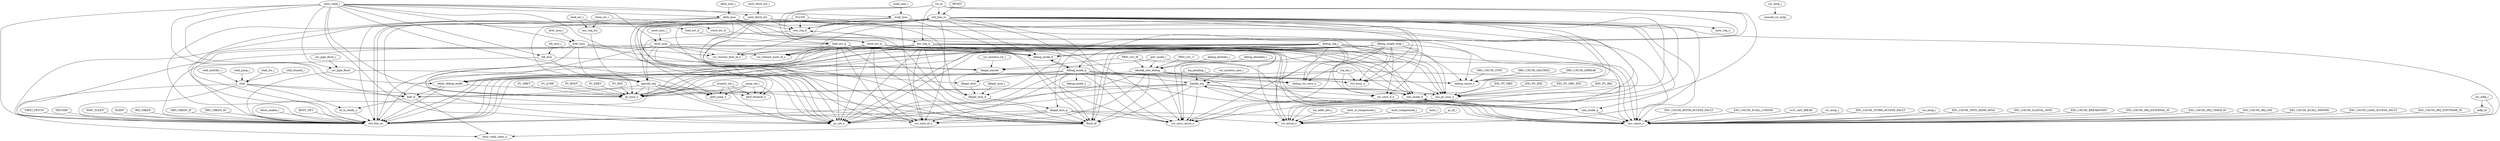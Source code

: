 strict digraph "" {
	RESET -> ctrl_fsm_cs	 [weight=1.0];
	enter_debug_mode -> ctrl_fsm_ns	 [weight=4.0];
	enter_debug_mode -> halt_if	 [weight=4.0];
	enter_debug_mode -> flush_id	 [weight=1.0];
	PC_ERET -> pc_mux_o	 [weight=1.0];
	exc_req_lsu -> special_req	 [weight=1.0];
	id_in_ready_o -> ctrl_fsm_ns	 [weight=1.0];
	instr_fetch_err -> pc_set_o	 [weight=1.0];
	instr_fetch_err -> ctrl_fsm_ns	 [weight=1.0];
	instr_fetch_err -> csr_save_cause_o	 [weight=1.0];
	instr_fetch_err -> csr_mtval_o	 [weight=4.0];
	instr_fetch_err -> csr_save_id_o	 [weight=1.0];
	instr_fetch_err -> exc_req_d	 [weight=1.0];
	instr_fetch_err -> exc_cause_o	 [weight=6.0];
	instr_fetch_err -> flush_id	 [weight=1.0];
	DBG_CAUSE_STEP -> debug_cause_o	 [weight=1.0];
	DBG_CAUSE_HALTREQ -> debug_cause_o	 [weight=1.0];
	DECODE -> ctrl_fsm_ns	 [weight=10.0];
	EXC_CAUSE_INSTR_ACCESS_FAULT -> exc_cause_o	 [weight=1.0];
	csr_mfip_i -> mfip_id	 [weight=135.0];
	csr_mfip_i -> exc_cause_o	 [weight=4.0];
	EXC_CAUSE_ECALL_UMODE -> exc_cause_o	 [weight=1.0];
	debug_mode_q -> enter_debug_mode	 [weight=1.0];
	debug_mode_q -> debug_csr_save_o	 [weight=1.0];
	debug_mode_q -> debug_mode_d	 [weight=1.0];
	debug_mode_q -> debug_mode_o	 [weight=1.0];
	debug_mode_q -> pc_set_o	 [weight=1.0];
	debug_mode_q -> ctrl_fsm_ns	 [weight=2.0];
	debug_mode_q -> csr_save_cause_o	 [weight=2.0];
	debug_mode_q -> exc_pc_mux_o	 [weight=1.0];
	debug_mode_q -> illegal_dret	 [weight=1.0];
	debug_mode_q -> debug_cause_o	 [weight=1.0];
	debug_mode_q -> handle_irq	 [weight=1.0];
	debug_mode_q -> csr_save_id_o	 [weight=2.0];
	debug_mode_q -> exc_cause_o	 [weight=1.0];
	debug_mode_q -> flush_id	 [weight=1.0];
	debug_mode_q -> ctrl_busy_o	 [weight=1.0];
	DBG_CAUSE_EBREAK -> debug_cause_o	 [weight=2.0];
	lsu_addr_last_i -> csr_mtval_o	 [weight=2.0];
	ebrk_insn -> pc_set_o	 [weight=1.0];
	ebrk_insn -> ctrl_fsm_ns	 [weight=1.0];
	ebrk_insn -> csr_save_cause_o	 [weight=1.0];
	ebrk_insn -> csr_mtval_o	 [weight=2.0];
	ebrk_insn -> csr_save_id_o	 [weight=1.0];
	ebrk_insn -> exc_req_d	 [weight=1.0];
	ebrk_insn -> exc_cause_o	 [weight=3.0];
	ebrk_insn -> flush_id	 [weight=1.0];
	nmi_mode_d -> nmi_mode_q	 [weight=1.0];
	PC_EXC -> pc_mux_o	 [weight=9.0];
	debug_mode_d -> debug_mode_q	 [weight=1.0];
	PRIV_LVL_U -> ebreak_into_debug	 [weight=1.0];
	nmi_mode_q -> nmi_mode_d	 [weight=3.0];
	nmi_mode_q -> handle_irq	 [weight=1.0];
	nmi_mode_q -> exc_cause_o	 [weight=5.0];
	csr_mstatus_tw_i -> illegal_umode	 [weight=1.0];
	jump_set_i -> pc_set_o	 [weight=1.0];
	jump_set_i -> perf_jump_o	 [weight=2.0];
	jump_set_i -> pc_mux_o	 [weight=1.0];
	jump_set_i -> perf_tbranch_o	 [weight=1.0];
	csr_pipe_flush_i -> csr_pipe_flush	 [weight=1.0];
	stall_branch_i -> stall	 [weight=1.0];
	wfi_insn -> ctrl_fsm_ns	 [weight=2.0];
	wfi_insn -> special_req	 [weight=1.0];
	wfi_insn -> illegal_umode	 [weight=1.0];
	sv2v_cast_89EA8 -> exc_cause_o	 [weight=1.0];
	PC_DRET -> pc_mux_o	 [weight=1.0];
	dret_insn_i -> dret_insn	 [weight=1.0];
	PC_JUMP -> pc_mux_o	 [weight=1.0];
	mfip_id -> exc_cause_o	 [weight=1.0];
	instr_fetch_err_i -> instr_fetch_err	 [weight=1.0];
	rst_ni -> debug_mode_q	 [weight=2.0];
	rst_ni -> nmi_mode_q	 [weight=2.0];
	rst_ni -> store_err_q	 [weight=2.0];
	rst_ni -> illegal_insn_q	 [weight=2.0];
	rst_ni -> exc_req_q	 [weight=2.0];
	rst_ni -> ctrl_fsm_cs	 [weight=2.0];
	rst_ni -> load_err_q	 [weight=2.0];
	branch_set_i -> pc_set_o	 [weight=1.0];
	branch_set_i -> perf_jump_o	 [weight=1.0];
	branch_set_i -> pc_mux_o	 [weight=1.0];
	branch_set_i -> perf_tbranch_o	 [weight=2.0];
	debug_ebreaku_i -> ebreak_into_debug	 [weight=1.0];
	ctrl_fsm_ns -> ctrl_fsm_cs	 [weight=1.0];
	stall -> id_in_ready_o	 [weight=1.0];
	stall -> ctrl_fsm_ns	 [weight=2.0];
	stall -> instr_valid_clear_o	 [weight=1.0];
	stall -> halt_if	 [weight=3.0];
	stall -> flush_id	 [weight=1.0];
	dret_insn -> debug_mode_d	 [weight=1.0];
	dret_insn -> pc_set_o	 [weight=1.0];
	dret_insn -> csr_restore_dret_id_o	 [weight=1.0];
	dret_insn -> ctrl_fsm_ns	 [weight=2.0];
	dret_insn -> special_req	 [weight=1.0];
	dret_insn -> pc_mux_o	 [weight=1.0];
	dret_insn -> illegal_dret	 [weight=1.0];
	PRIV_LVL_M -> ebreak_into_debug	 [weight=1.0];
	PRIV_LVL_M -> illegal_umode	 [weight=1.0];
	PRIV_LVL_M -> exc_cause_o	 [weight=1.0];
	PC_BOOT -> pc_mux_o	 [weight=3.0];
	stall_multdiv_i -> stall	 [weight=1.0];
	csr_msip_i -> exc_cause_o	 [weight=2.0];
	instr_valid_i -> enter_debug_mode	 [weight=1.0];
	instr_valid_i -> instr_fetch_err	 [weight=1.0];
	instr_valid_i -> ebrk_insn	 [weight=1.0];
	instr_valid_i -> pc_set_o	 [weight=1.0];
	instr_valid_i -> perf_jump_o	 [weight=1.0];
	instr_valid_i -> wfi_insn	 [weight=1.0];
	instr_valid_i -> ctrl_fsm_ns	 [weight=1.0];
	instr_valid_i -> dret_insn	 [weight=1.0];
	instr_valid_i -> ecall_insn	 [weight=1.0];
	instr_valid_i -> pc_mux_o	 [weight=1.0];
	instr_valid_i -> perf_tbranch_o	 [weight=1.0];
	instr_valid_i -> csr_pipe_flush	 [weight=1.0];
	instr_valid_i -> mret_insn	 [weight=1.0];
	instr_valid_i -> halt_if	 [weight=2.0];
	wfi_insn_i -> wfi_insn	 [weight=1.0];
	EXC_CAUSE_STORE_ACCESS_FAULT -> exc_cause_o	 [weight=1.0];
	instr_is_compressed_i -> csr_mtval_o	 [weight=1.0];
	csr_meip_i -> exc_cause_o	 [weight=3.0];
	ebreak_into_debug -> debug_csr_save_o	 [weight=1.0];
	ebreak_into_debug -> pc_set_o	 [weight=1.0];
	ebreak_into_debug -> ctrl_fsm_ns	 [weight=1.0];
	ebreak_into_debug -> csr_save_cause_o	 [weight=2.0];
	ebreak_into_debug -> debug_cause_o	 [weight=1.0];
	ebreak_into_debug -> csr_save_id_o	 [weight=2.0];
	ebreak_into_debug -> exc_cause_o	 [weight=1.0];
	ebreak_into_debug -> flush_id	 [weight=1.0];
	stall_jump_i -> stall	 [weight=1.0];
	EXC_PC_DBD -> exc_pc_mux_o	 [weight=3.0];
	ecall_insn -> pc_set_o	 [weight=1.0];
	ecall_insn -> ctrl_fsm_ns	 [weight=1.0];
	ecall_insn -> csr_save_cause_o	 [weight=1.0];
	ecall_insn -> csr_mtval_o	 [weight=2.0];
	ecall_insn -> csr_save_id_o	 [weight=1.0];
	ecall_insn -> exc_req_d	 [weight=1.0];
	ecall_insn -> exc_cause_o	 [weight=4.0];
	ecall_insn -> flush_id	 [weight=1.0];
	IRQ_TAKEN -> ctrl_fsm_ns	 [weight=3.0];
	EXC_CAUSE_INSN_ADDR_MISA -> exc_cause_o	 [weight=1.0];
	EXC_CAUSE_ILLEGAL_INSN -> exc_cause_o	 [weight=1.0];
	fetch_enable_i -> ctrl_fsm_ns	 [weight=1.0];
	special_req -> pc_set_o	 [weight=1.0];
	special_req -> perf_jump_o	 [weight=1.0];
	special_req -> ctrl_fsm_ns	 [weight=3.0];
	special_req -> pc_mux_o	 [weight=1.0];
	special_req -> perf_tbranch_o	 [weight=1.0];
	special_req -> halt_if	 [weight=3.0];
	special_req -> flush_id	 [weight=1.0];
	EXC_CAUSE_BREAKPOINT -> exc_cause_o	 [weight=1.0];
	EXC_PC_EXC -> exc_pc_mux_o	 [weight=1.0];
	debug_single_step_i -> enter_debug_mode	 [weight=1.0];
	debug_single_step_i -> debug_csr_save_o	 [weight=2.0];
	debug_single_step_i -> debug_mode_d	 [weight=2.0];
	debug_single_step_i -> pc_set_o	 [weight=2.0];
	debug_single_step_i -> ctrl_fsm_ns	 [weight=1.0];
	debug_single_step_i -> csr_save_cause_o	 [weight=2.0];
	debug_single_step_i -> exc_pc_mux_o	 [weight=2.0];
	debug_single_step_i -> csr_save_if_o	 [weight=2.0];
	debug_single_step_i -> pc_mux_o	 [weight=2.0];
	debug_single_step_i -> debug_cause_o	 [weight=4.0];
	debug_single_step_i -> flush_id	 [weight=2.0];
	debug_single_step_i -> ctrl_busy_o	 [weight=1.0];
	EXC_PC_DBG_EXC -> exc_pc_mux_o	 [weight=1.0];
	instr_compressed_i -> csr_mtval_o	 [weight=1.0];
	illegal_dret -> illegal_insn_d	 [weight=1.0];
	DBG_TAKEN_IF -> ctrl_fsm_ns	 [weight=3.0];
	DBG_TAKEN_ID -> ctrl_fsm_ns	 [weight=1.0];
	csr_mstatus_mie_i -> handle_irq	 [weight=1.0];
	store_err_q -> nmi_mode_d	 [weight=1.0];
	store_err_q -> debug_mode_d	 [weight=1.0];
	store_err_q -> pc_set_o	 [weight=10.0];
	store_err_q -> csr_restore_dret_id_o	 [weight=1.0];
	store_err_q -> csr_restore_mret_id_o	 [weight=1.0];
	store_err_q -> ctrl_fsm_ns	 [weight=3.0];
	store_err_q -> csr_save_cause_o	 [weight=8.0];
	store_err_q -> exc_pc_mux_o	 [weight=7.0];
	store_err_q -> csr_mtval_o	 [weight=6.0];
	store_err_q -> pc_mux_o	 [weight=9.0];
	store_err_q -> csr_save_id_o	 [weight=8.0];
	store_err_q -> exc_cause_o	 [weight=8.0];
	store_err_q -> flush_id	 [weight=1.0];
	EXC_CAUSE_IRQ_EXTERNAL_M -> exc_cause_o	 [weight=1.0];
	store_err_i -> exc_req_lsu	 [weight=1.0];
	store_err_i -> store_err_d	 [weight=1.0];
	store_err_d -> store_err_q	 [weight=1.0];
	illegal_umode -> illegal_insn_d	 [weight=1.0];
	debug_req_i -> enter_debug_mode	 [weight=1.0];
	debug_req_i -> debug_csr_save_o	 [weight=2.0];
	debug_req_i -> debug_mode_d	 [weight=2.0];
	debug_req_i -> pc_set_o	 [weight=2.0];
	debug_req_i -> ctrl_fsm_ns	 [weight=1.0];
	debug_req_i -> csr_save_cause_o	 [weight=2.0];
	debug_req_i -> exc_pc_mux_o	 [weight=2.0];
	debug_req_i -> csr_save_if_o	 [weight=2.0];
	debug_req_i -> pc_mux_o	 [weight=2.0];
	debug_req_i -> debug_cause_o	 [weight=2.0];
	debug_req_i -> flush_id	 [weight=2.0];
	debug_req_i -> ctrl_busy_o	 [weight=1.0];
	EXC_CAUSE_IRQ_TIMER_M -> exc_cause_o	 [weight=1.0];
	illegal_insn_q -> pc_set_o	 [weight=1.0];
	illegal_insn_q -> ctrl_fsm_ns	 [weight=1.0];
	illegal_insn_q -> csr_save_cause_o	 [weight=1.0];
	illegal_insn_q -> csr_mtval_o	 [weight=3.0];
	illegal_insn_q -> csr_save_id_o	 [weight=1.0];
	illegal_insn_q -> exc_cause_o	 [weight=5.0];
	illegal_insn_q -> flush_id	 [weight=1.0];
	csr_mtip_i -> unused_csr_mtip	 [weight=1.0];
	illegal_insn_d -> illegal_insn_q	 [weight=1.0];
	illegal_insn_d -> exc_req_d	 [weight=1.0];
	BOOT_SET -> ctrl_fsm_ns	 [weight=1.0];
	illegal_insn_i -> illegal_insn_d	 [weight=1.0];
	FIRST_FETCH -> ctrl_fsm_ns	 [weight=2.0];
	mret_insn_i -> mret_insn	 [weight=1.0];
	EXC_PC_IRQ -> exc_pc_mux_o	 [weight=6.0];
	FLUSH -> ctrl_fsm_ns	 [weight=1.0];
	FLUSH -> illegal_insn_d	 [weight=1.0];
	FLUSH -> exc_req_d	 [weight=1.0];
	irq_pending_i -> ctrl_fsm_ns	 [weight=1.0];
	irq_pending_i -> handle_irq	 [weight=1.0];
	irq_pending_i -> ctrl_busy_o	 [weight=1.0];
	csr_pipe_flush -> ctrl_fsm_ns	 [weight=1.0];
	csr_pipe_flush -> special_req	 [weight=1.0];
	handle_irq -> nmi_mode_d	 [weight=1.0];
	handle_irq -> pc_set_o	 [weight=5.0];
	handle_irq -> ctrl_fsm_ns	 [weight=3.0];
	handle_irq -> csr_save_cause_o	 [weight=5.0];
	handle_irq -> exc_pc_mux_o	 [weight=5.0];
	handle_irq -> csr_save_if_o	 [weight=5.0];
	handle_irq -> pc_mux_o	 [weight=5.0];
	handle_irq -> exc_cause_o	 [weight=5.0];
	handle_irq -> halt_if	 [weight=3.0];
	handle_irq -> flush_id	 [weight=2.0];
	EXC_CAUSE_IRQ_NM -> exc_cause_o	 [weight=1.0];
	mret_insn -> nmi_mode_d	 [weight=1.0];
	mret_insn -> debug_mode_d	 [weight=1.0];
	mret_insn -> pc_set_o	 [weight=2.0];
	mret_insn -> csr_restore_dret_id_o	 [weight=1.0];
	mret_insn -> csr_restore_mret_id_o	 [weight=1.0];
	mret_insn -> ctrl_fsm_ns	 [weight=2.0];
	mret_insn -> special_req	 [weight=1.0];
	mret_insn -> pc_mux_o	 [weight=2.0];
	mret_insn -> illegal_umode	 [weight=1.0];
	instr_i -> csr_mtval_o	 [weight=1.0];
	EXC_CAUSE_ECALL_MMODE -> exc_cause_o	 [weight=1.0];
	debug_ebreakm_i -> ebreak_into_debug	 [weight=1.0];
	exc_req_d -> special_req	 [weight=1.0];
	exc_req_d -> exc_req_q	 [weight=1.0];
	EXC_CAUSE_LOAD_ACCESS_FAULT -> exc_cause_o	 [weight=1.0];
	ecall_insn_i -> ecall_insn	 [weight=1.0];
	exc_req_q -> nmi_mode_d	 [weight=1.0];
	exc_req_q -> debug_mode_d	 [weight=1.0];
	exc_req_q -> pc_set_o	 [weight=10.0];
	exc_req_q -> csr_restore_dret_id_o	 [weight=1.0];
	exc_req_q -> csr_restore_mret_id_o	 [weight=1.0];
	exc_req_q -> ctrl_fsm_ns	 [weight=3.0];
	exc_req_q -> csr_save_cause_o	 [weight=8.0];
	exc_req_q -> exc_pc_mux_o	 [weight=7.0];
	exc_req_q -> csr_mtval_o	 [weight=4.0];
	exc_req_q -> pc_mux_o	 [weight=9.0];
	exc_req_q -> csr_save_id_o	 [weight=8.0];
	exc_req_q -> exc_cause_o	 [weight=6.0];
	exc_req_q -> flush_id	 [weight=1.0];
	pc_id_i -> csr_mtval_o	 [weight=1.0];
	stall_lsu_i -> stall	 [weight=1.0];
	ctrl_fsm_cs -> debug_csr_save_o	 [weight=3.0];
	ctrl_fsm_cs -> nmi_mode_d	 [weight=2.0];
	ctrl_fsm_cs -> debug_mode_d	 [weight=4.0];
	ctrl_fsm_cs -> pc_set_o	 [weight=21.0];
	ctrl_fsm_cs -> perf_jump_o	 [weight=1.0];
	ctrl_fsm_cs -> csr_restore_dret_id_o	 [weight=1.0];
	ctrl_fsm_cs -> csr_restore_mret_id_o	 [weight=1.0];
	ctrl_fsm_cs -> ctrl_fsm_ns	 [weight=36.0];
	ctrl_fsm_cs -> csr_save_cause_o	 [weight=16.0];
	ctrl_fsm_cs -> exc_pc_mux_o	 [weight=15.0];
	ctrl_fsm_cs -> csr_mtval_o	 [weight=4.0];
	ctrl_fsm_cs -> instr_req_o	 [weight=6.0];
	ctrl_fsm_cs -> csr_save_if_o	 [weight=7.0];
	ctrl_fsm_cs -> pc_mux_o	 [weight=20.0];
	ctrl_fsm_cs -> debug_cause_o	 [weight=3.0];
	ctrl_fsm_cs -> perf_tbranch_o	 [weight=1.0];
	ctrl_fsm_cs -> illegal_insn_d	 [weight=1.0];
	ctrl_fsm_cs -> csr_save_id_o	 [weight=9.0];
	ctrl_fsm_cs -> exc_req_d	 [weight=1.0];
	ctrl_fsm_cs -> exc_cause_o	 [weight=11.0];
	ctrl_fsm_cs -> halt_if	 [weight=21.0];
	ctrl_fsm_cs -> flush_id	 [weight=21.0];
	ctrl_fsm_cs -> ctrl_busy_o	 [weight=2.0];
	halt_if -> id_in_ready_o	 [weight=1.0];
	halt_if -> instr_valid_clear_o	 [weight=1.0];
	flush_id -> instr_valid_clear_o	 [weight=1.0];
	EXC_CAUSE_IRQ_SOFTWARE_M -> exc_cause_o	 [weight=1.0];
	WAIT_SLEEP -> ctrl_fsm_ns	 [weight=1.0];
	load_err_q -> nmi_mode_d	 [weight=1.0];
	load_err_q -> debug_mode_d	 [weight=1.0];
	load_err_q -> pc_set_o	 [weight=10.0];
	load_err_q -> csr_restore_dret_id_o	 [weight=1.0];
	load_err_q -> csr_restore_mret_id_o	 [weight=1.0];
	load_err_q -> ctrl_fsm_ns	 [weight=3.0];
	load_err_q -> csr_save_cause_o	 [weight=8.0];
	load_err_q -> exc_pc_mux_o	 [weight=7.0];
	load_err_q -> csr_mtval_o	 [weight=4.0];
	load_err_q -> pc_mux_o	 [weight=9.0];
	load_err_q -> csr_save_id_o	 [weight=8.0];
	load_err_q -> exc_cause_o	 [weight=6.0];
	load_err_q -> flush_id	 [weight=1.0];
	irq_nm_i -> nmi_mode_d	 [weight=1.0];
	irq_nm_i -> ctrl_fsm_ns	 [weight=1.0];
	irq_nm_i -> handle_irq	 [weight=1.0];
	irq_nm_i -> exc_cause_o	 [weight=5.0];
	irq_nm_i -> ctrl_busy_o	 [weight=1.0];
	priv_mode_i -> ebreak_into_debug	 [weight=1.0];
	priv_mode_i -> illegal_umode	 [weight=1.0];
	priv_mode_i -> exc_cause_o	 [weight=1.0];
	ebrk_insn_i -> ebrk_insn	 [weight=1.0];
	load_err_d -> load_err_q	 [weight=1.0];
	SLEEP -> ctrl_fsm_ns	 [weight=1.0];
	load_err_i -> exc_req_lsu	 [weight=1.0];
	load_err_i -> load_err_d	 [weight=1.0];
}
